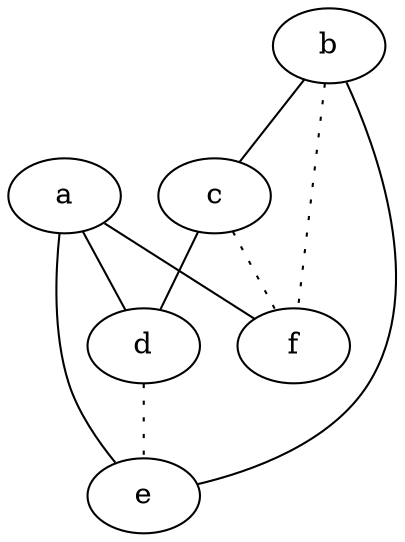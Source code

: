 graph {
a -- d;
a -- e;
a -- f;
b -- c;
b -- e;
b -- f [style=dotted];
c -- d;
c -- f [style=dotted];
d -- e [style=dotted];
}
